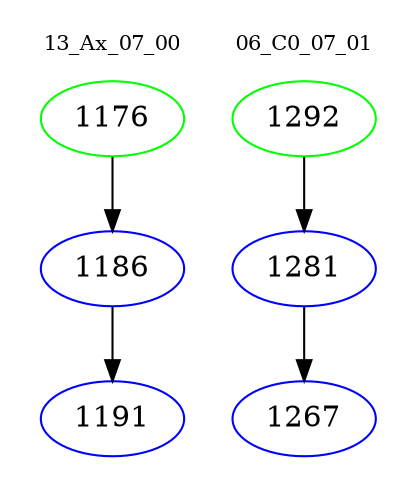 digraph{
subgraph cluster_0 {
color = white
label = "13_Ax_07_00";
fontsize=10;
T0_1176 [label="1176", color="green"]
T0_1176 -> T0_1186 [color="black"]
T0_1186 [label="1186", color="blue"]
T0_1186 -> T0_1191 [color="black"]
T0_1191 [label="1191", color="blue"]
}
subgraph cluster_1 {
color = white
label = "06_C0_07_01";
fontsize=10;
T1_1292 [label="1292", color="green"]
T1_1292 -> T1_1281 [color="black"]
T1_1281 [label="1281", color="blue"]
T1_1281 -> T1_1267 [color="black"]
T1_1267 [label="1267", color="blue"]
}
}
